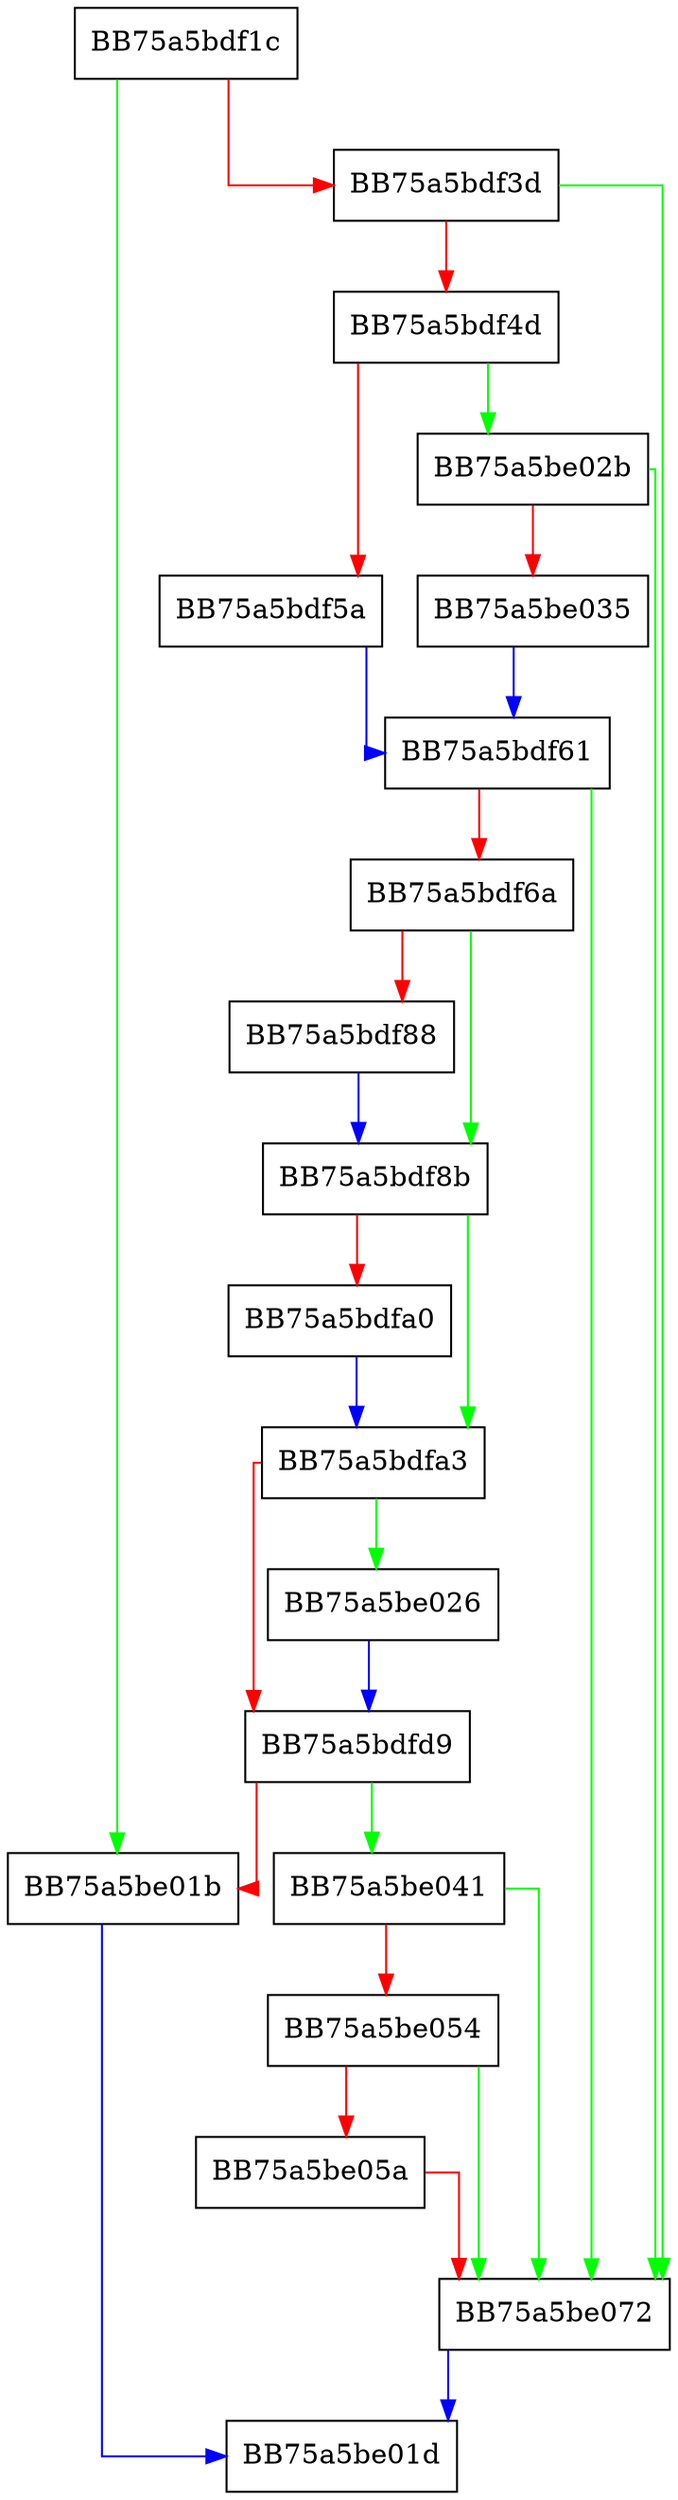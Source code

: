 digraph SendToCamp {
  node [shape="box"];
  graph [splines=ortho];
  BB75a5bdf1c -> BB75a5be01b [color="green"];
  BB75a5bdf1c -> BB75a5bdf3d [color="red"];
  BB75a5bdf3d -> BB75a5be072 [color="green"];
  BB75a5bdf3d -> BB75a5bdf4d [color="red"];
  BB75a5bdf4d -> BB75a5be02b [color="green"];
  BB75a5bdf4d -> BB75a5bdf5a [color="red"];
  BB75a5bdf5a -> BB75a5bdf61 [color="blue"];
  BB75a5bdf61 -> BB75a5be072 [color="green"];
  BB75a5bdf61 -> BB75a5bdf6a [color="red"];
  BB75a5bdf6a -> BB75a5bdf8b [color="green"];
  BB75a5bdf6a -> BB75a5bdf88 [color="red"];
  BB75a5bdf88 -> BB75a5bdf8b [color="blue"];
  BB75a5bdf8b -> BB75a5bdfa3 [color="green"];
  BB75a5bdf8b -> BB75a5bdfa0 [color="red"];
  BB75a5bdfa0 -> BB75a5bdfa3 [color="blue"];
  BB75a5bdfa3 -> BB75a5be026 [color="green"];
  BB75a5bdfa3 -> BB75a5bdfd9 [color="red"];
  BB75a5bdfd9 -> BB75a5be041 [color="green"];
  BB75a5bdfd9 -> BB75a5be01b [color="red"];
  BB75a5be01b -> BB75a5be01d [color="blue"];
  BB75a5be026 -> BB75a5bdfd9 [color="blue"];
  BB75a5be02b -> BB75a5be072 [color="green"];
  BB75a5be02b -> BB75a5be035 [color="red"];
  BB75a5be035 -> BB75a5bdf61 [color="blue"];
  BB75a5be041 -> BB75a5be072 [color="green"];
  BB75a5be041 -> BB75a5be054 [color="red"];
  BB75a5be054 -> BB75a5be072 [color="green"];
  BB75a5be054 -> BB75a5be05a [color="red"];
  BB75a5be05a -> BB75a5be072 [color="red"];
  BB75a5be072 -> BB75a5be01d [color="blue"];
}